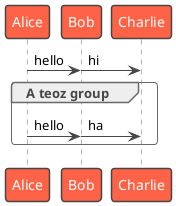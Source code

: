' Do not edit
' Theme Gallery
' autogenerated by script
'
@startuml
!theme vibrant
!pragma teoz true
Alice -> Bob : hello
& Bob -> Charlie : hi
group A teoz group
Alice -> Bob : hello
& Bob -> Charlie : ha
end
@enduml
